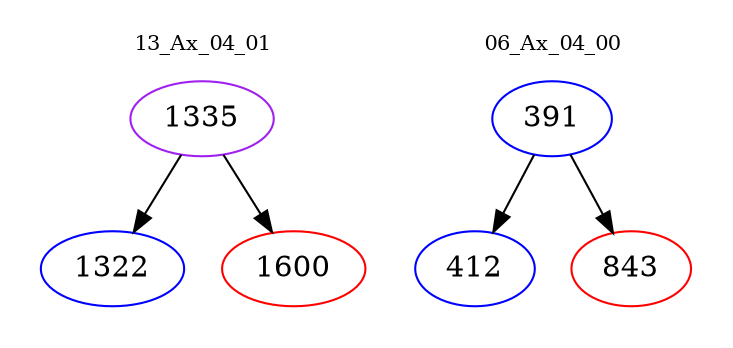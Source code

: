 digraph{
subgraph cluster_0 {
color = white
label = "13_Ax_04_01";
fontsize=10;
T0_1335 [label="1335", color="purple"]
T0_1335 -> T0_1322 [color="black"]
T0_1322 [label="1322", color="blue"]
T0_1335 -> T0_1600 [color="black"]
T0_1600 [label="1600", color="red"]
}
subgraph cluster_1 {
color = white
label = "06_Ax_04_00";
fontsize=10;
T1_391 [label="391", color="blue"]
T1_391 -> T1_412 [color="black"]
T1_412 [label="412", color="blue"]
T1_391 -> T1_843 [color="black"]
T1_843 [label="843", color="red"]
}
}
